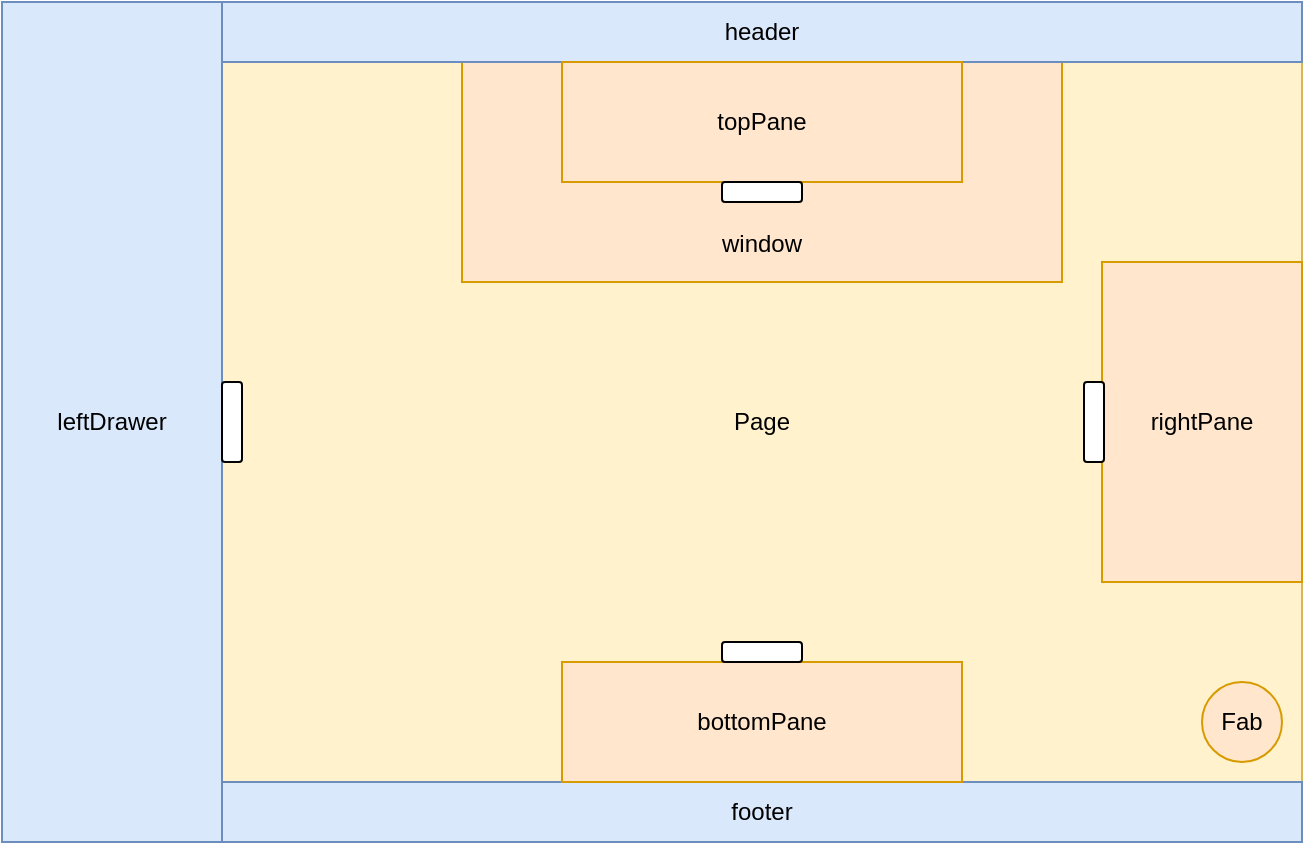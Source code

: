 <mxfile version="14.1.8" type="device"><diagram id="IqU7WHgcD0uiOO1NTE0H" name="Page-1"><mxGraphModel dx="934" dy="666" grid="1" gridSize="10" guides="1" tooltips="1" connect="1" arrows="1" fold="1" page="1" pageScale="1" pageWidth="827" pageHeight="1169" math="0" shadow="0"><root><mxCell id="0"/><mxCell id="1" parent="0"/><mxCell id="qZt2UY9Dv8WojuRAOEdF-3" value="Page" style="rounded=0;whiteSpace=wrap;html=1;fillColor=#fff2cc;strokeColor=#d6b656;" vertex="1" parent="1"><mxGeometry x="200" y="160" width="540" height="360" as="geometry"/></mxCell><mxCell id="qZt2UY9Dv8WojuRAOEdF-20" value="&lt;br&gt;&lt;br&gt;&lt;br&gt;&lt;br&gt;&lt;br&gt;window" style="rounded=0;whiteSpace=wrap;html=1;fillColor=#ffe6cc;strokeColor=#d79b00;" vertex="1" parent="1"><mxGeometry x="320" y="160" width="300" height="110" as="geometry"/></mxCell><mxCell id="qZt2UY9Dv8WojuRAOEdF-4" value="header" style="rounded=0;whiteSpace=wrap;html=1;fillColor=#dae8fc;strokeColor=#6c8ebf;" vertex="1" parent="1"><mxGeometry x="200" y="130" width="540" height="30" as="geometry"/></mxCell><mxCell id="qZt2UY9Dv8WojuRAOEdF-5" value="footer" style="rounded=0;whiteSpace=wrap;html=1;fillColor=#dae8fc;strokeColor=#6c8ebf;" vertex="1" parent="1"><mxGeometry x="200" y="520" width="540" height="30" as="geometry"/></mxCell><mxCell id="qZt2UY9Dv8WojuRAOEdF-6" value="leftDrawer" style="rounded=0;whiteSpace=wrap;html=1;fillColor=#dae8fc;strokeColor=#6c8ebf;" vertex="1" parent="1"><mxGeometry x="90" y="130" width="110" height="420" as="geometry"/></mxCell><mxCell id="qZt2UY9Dv8WojuRAOEdF-7" value="topPane" style="rounded=0;whiteSpace=wrap;html=1;fillColor=#ffe6cc;strokeColor=#d79b00;" vertex="1" parent="1"><mxGeometry x="370" y="160" width="200" height="60" as="geometry"/></mxCell><mxCell id="qZt2UY9Dv8WojuRAOEdF-8" value="bottomPane" style="rounded=0;whiteSpace=wrap;html=1;fillColor=#ffe6cc;strokeColor=#d79b00;" vertex="1" parent="1"><mxGeometry x="370" y="460" width="200" height="60" as="geometry"/></mxCell><mxCell id="qZt2UY9Dv8WojuRAOEdF-9" value="rightPane" style="rounded=0;whiteSpace=wrap;html=1;fillColor=#ffe6cc;strokeColor=#d79b00;" vertex="1" parent="1"><mxGeometry x="640" y="260" width="100" height="160" as="geometry"/></mxCell><mxCell id="qZt2UY9Dv8WojuRAOEdF-13" value="Fab" style="ellipse;whiteSpace=wrap;html=1;aspect=fixed;fillColor=#ffe6cc;strokeColor=#d79b00;" vertex="1" parent="1"><mxGeometry x="690" y="470" width="40" height="40" as="geometry"/></mxCell><mxCell id="qZt2UY9Dv8WojuRAOEdF-15" value="" style="rounded=1;whiteSpace=wrap;html=1;" vertex="1" parent="1"><mxGeometry x="450" y="450" width="40" height="10" as="geometry"/></mxCell><mxCell id="qZt2UY9Dv8WojuRAOEdF-17" value="" style="rounded=1;whiteSpace=wrap;html=1;" vertex="1" parent="1"><mxGeometry x="450" y="220" width="40" height="10" as="geometry"/></mxCell><mxCell id="qZt2UY9Dv8WojuRAOEdF-18" value="" style="rounded=1;whiteSpace=wrap;html=1;rotation=-90;" vertex="1" parent="1"><mxGeometry x="185" y="335" width="40" height="10" as="geometry"/></mxCell><mxCell id="qZt2UY9Dv8WojuRAOEdF-19" value="" style="rounded=1;whiteSpace=wrap;html=1;rotation=-90;" vertex="1" parent="1"><mxGeometry x="616" y="335" width="40" height="10" as="geometry"/></mxCell></root></mxGraphModel></diagram></mxfile>